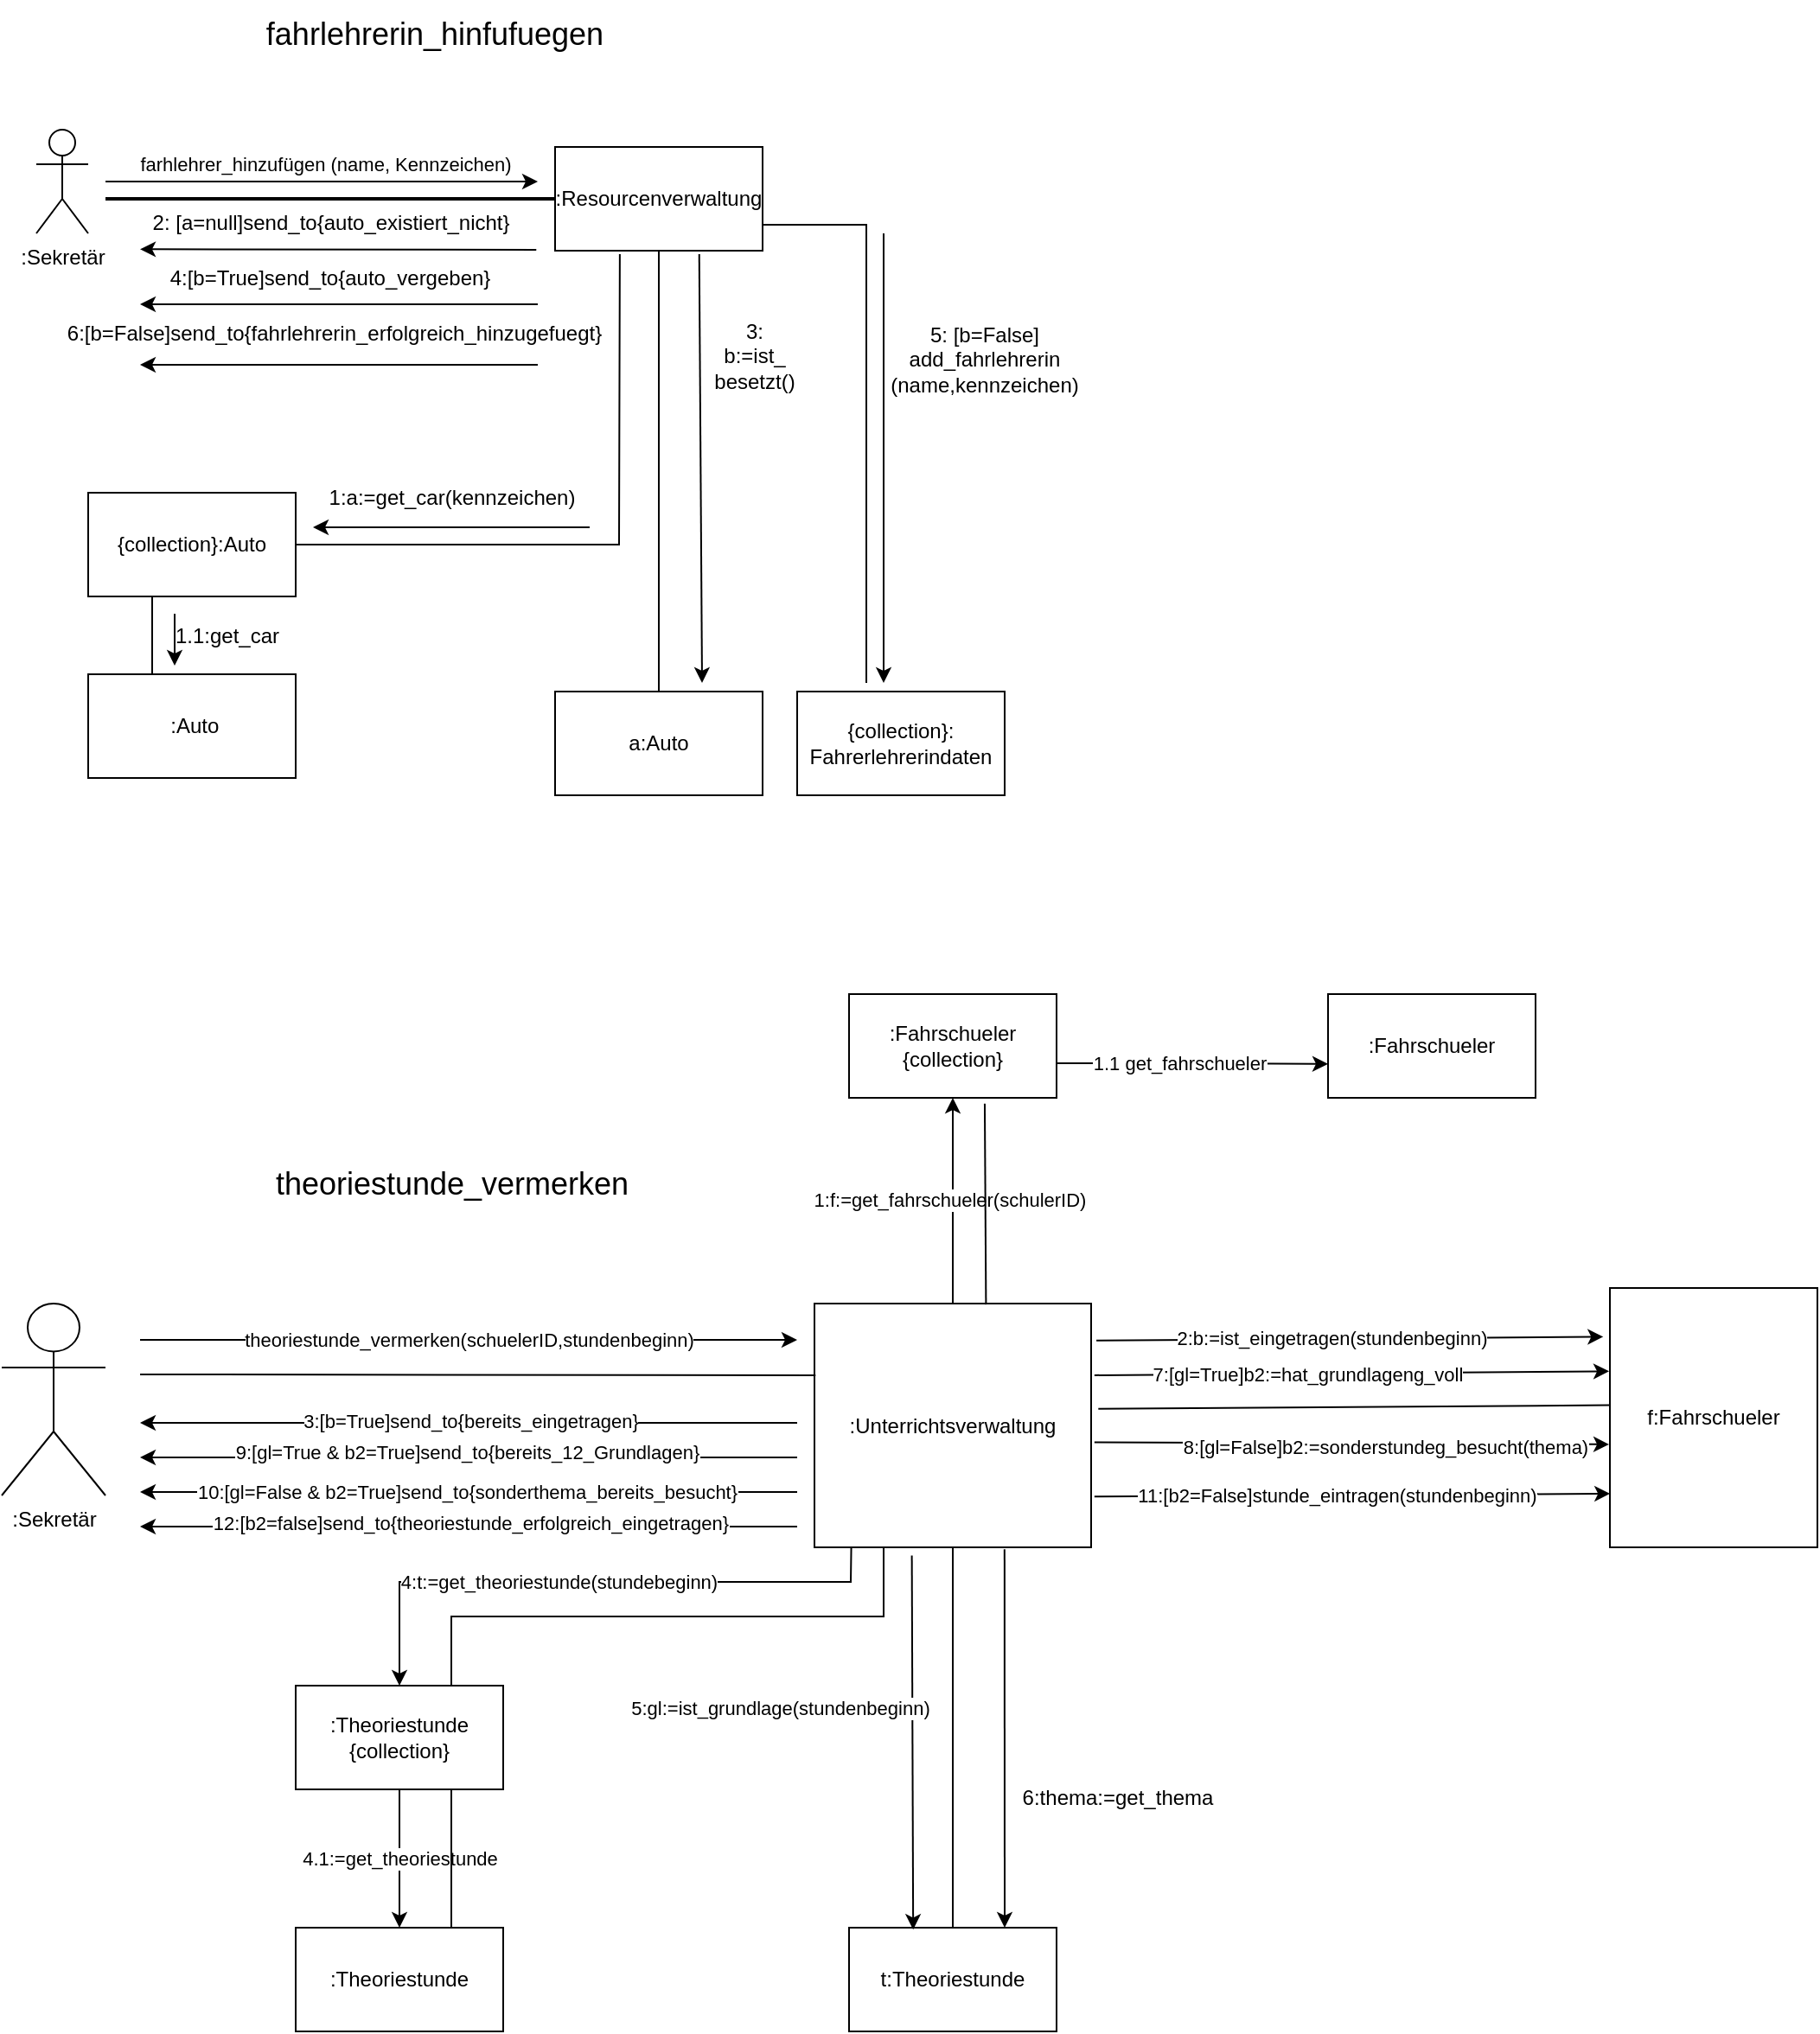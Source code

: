 <mxfile version="22.1.4" type="github">
  <diagram name="Page-1" id="LbJquXeahdp7IvyI3gh7">
    <mxGraphModel dx="1970" dy="850" grid="1" gridSize="10" guides="1" tooltips="1" connect="1" arrows="1" fold="1" page="1" pageScale="1" pageWidth="827" pageHeight="1169" math="0" shadow="0">
      <root>
        <mxCell id="0" />
        <mxCell id="1" parent="0" />
        <mxCell id="NwTE_3BF-HPKNPJaqcbn-1" value=":Sekretär" style="shape=umlActor;verticalLabelPosition=bottom;verticalAlign=top;html=1;outlineConnect=0;" parent="1" vertex="1">
          <mxGeometry x="80" y="200" width="30" height="60" as="geometry" />
        </mxCell>
        <mxCell id="NwTE_3BF-HPKNPJaqcbn-2" value=":Resourcenverwaltung" style="rounded=0;whiteSpace=wrap;html=1;" parent="1" vertex="1">
          <mxGeometry x="380" y="210" width="120" height="60" as="geometry" />
        </mxCell>
        <mxCell id="NwTE_3BF-HPKNPJaqcbn-3" value="" style="endArrow=classic;html=1;rounded=0;" parent="1" edge="1">
          <mxGeometry width="50" height="50" relative="1" as="geometry">
            <mxPoint x="120" y="230" as="sourcePoint" />
            <mxPoint x="370" y="230" as="targetPoint" />
          </mxGeometry>
        </mxCell>
        <mxCell id="NwTE_3BF-HPKNPJaqcbn-4" value="farhlehrer_hinzufügen (name, Kennzeichen)" style="edgeLabel;html=1;align=center;verticalAlign=middle;resizable=0;points=[];" parent="NwTE_3BF-HPKNPJaqcbn-3" vertex="1" connectable="0">
          <mxGeometry x="0.016" y="3" relative="1" as="geometry">
            <mxPoint y="-7" as="offset" />
          </mxGeometry>
        </mxCell>
        <mxCell id="NwTE_3BF-HPKNPJaqcbn-5" value="" style="endArrow=none;html=1;rounded=0;entryX=0;entryY=0.5;entryDx=0;entryDy=0;strokeWidth=2;" parent="1" target="NwTE_3BF-HPKNPJaqcbn-2" edge="1">
          <mxGeometry width="50" height="50" relative="1" as="geometry">
            <mxPoint x="120" y="240" as="sourcePoint" />
            <mxPoint x="440" y="310" as="targetPoint" />
          </mxGeometry>
        </mxCell>
        <mxCell id="NwTE_3BF-HPKNPJaqcbn-6" value="2: [a=null]send_to{auto_existiert_nicht}" style="text;html=1;align=center;verticalAlign=middle;resizable=0;points=[];autosize=1;strokeColor=none;fillColor=none;" parent="1" vertex="1">
          <mxGeometry x="135" y="239.17" width="230" height="30" as="geometry" />
        </mxCell>
        <mxCell id="NwTE_3BF-HPKNPJaqcbn-7" value="" style="endArrow=classic;html=1;rounded=0;exitX=1.018;exitY=1.011;exitDx=0;exitDy=0;exitPerimeter=0;" parent="1" source="NwTE_3BF-HPKNPJaqcbn-6" edge="1">
          <mxGeometry width="50" height="50" relative="1" as="geometry">
            <mxPoint x="370" y="279.17" as="sourcePoint" />
            <mxPoint x="140" y="269.17" as="targetPoint" />
          </mxGeometry>
        </mxCell>
        <mxCell id="NwTE_3BF-HPKNPJaqcbn-8" value="4:[b=True]send_to{auto_vergeben}" style="text;html=1;strokeColor=none;fillColor=none;align=center;verticalAlign=middle;whiteSpace=wrap;rounded=0;" parent="1" vertex="1">
          <mxGeometry x="150" y="271" width="200" height="30" as="geometry" />
        </mxCell>
        <mxCell id="NwTE_3BF-HPKNPJaqcbn-10" value="" style="endArrow=classic;html=1;rounded=0;" parent="1" edge="1">
          <mxGeometry width="50" height="50" relative="1" as="geometry">
            <mxPoint x="370" y="301" as="sourcePoint" />
            <mxPoint x="140" y="301" as="targetPoint" />
          </mxGeometry>
        </mxCell>
        <mxCell id="NwTE_3BF-HPKNPJaqcbn-16" value="3:&lt;br&gt;b:=ist_&lt;br&gt;besetzt()" style="text;html=1;align=center;verticalAlign=middle;resizable=0;points=[];autosize=1;strokeColor=none;fillColor=none;" parent="1" vertex="1">
          <mxGeometry x="460" y="301" width="70" height="60" as="geometry" />
        </mxCell>
        <mxCell id="NwTE_3BF-HPKNPJaqcbn-17" value="{collection}:Auto" style="whiteSpace=wrap;html=1;" parent="1" vertex="1">
          <mxGeometry x="110" y="410" width="120" height="60" as="geometry" />
        </mxCell>
        <mxCell id="NwTE_3BF-HPKNPJaqcbn-18" value="" style="endArrow=none;html=1;rounded=0;entryX=0.312;entryY=1.033;entryDx=0;entryDy=0;entryPerimeter=0;exitX=1;exitY=0.5;exitDx=0;exitDy=0;" parent="1" source="NwTE_3BF-HPKNPJaqcbn-17" target="NwTE_3BF-HPKNPJaqcbn-2" edge="1">
          <mxGeometry width="50" height="50" relative="1" as="geometry">
            <mxPoint x="417" y="440" as="sourcePoint" />
            <mxPoint x="440" y="260" as="targetPoint" />
            <Array as="points">
              <mxPoint x="417" y="440" />
            </Array>
          </mxGeometry>
        </mxCell>
        <mxCell id="NwTE_3BF-HPKNPJaqcbn-19" value="" style="endArrow=classic;html=1;rounded=0;" parent="1" edge="1">
          <mxGeometry width="50" height="50" relative="1" as="geometry">
            <mxPoint x="400" y="430" as="sourcePoint" />
            <mxPoint x="240" y="430" as="targetPoint" />
          </mxGeometry>
        </mxCell>
        <mxCell id="NwTE_3BF-HPKNPJaqcbn-20" value="1:a:=get_car(kennzeichen)" style="text;html=1;align=center;verticalAlign=middle;resizable=0;points=[];autosize=1;strokeColor=none;fillColor=none;" parent="1" vertex="1">
          <mxGeometry x="235" y="398" width="170" height="30" as="geometry" />
        </mxCell>
        <mxCell id="NwTE_3BF-HPKNPJaqcbn-22" value="&amp;nbsp;:Auto" style="whiteSpace=wrap;html=1;" parent="1" vertex="1">
          <mxGeometry x="110" y="515" width="120" height="60" as="geometry" />
        </mxCell>
        <mxCell id="NwTE_3BF-HPKNPJaqcbn-23" value="" style="endArrow=none;html=1;rounded=0;entryX=0.5;entryY=0;entryDx=0;entryDy=0;exitX=0.5;exitY=1;exitDx=0;exitDy=0;" parent="1" edge="1">
          <mxGeometry width="50" height="50" relative="1" as="geometry">
            <mxPoint x="147" y="470" as="sourcePoint" />
            <mxPoint x="147" y="515" as="targetPoint" />
          </mxGeometry>
        </mxCell>
        <mxCell id="NwTE_3BF-HPKNPJaqcbn-24" value="" style="endArrow=classic;html=1;rounded=0;" parent="1" edge="1">
          <mxGeometry width="50" height="50" relative="1" as="geometry">
            <mxPoint x="160" y="480" as="sourcePoint" />
            <mxPoint x="160" y="510" as="targetPoint" />
          </mxGeometry>
        </mxCell>
        <mxCell id="NwTE_3BF-HPKNPJaqcbn-25" value="1.1:get_car" style="text;html=1;align=center;verticalAlign=middle;resizable=0;points=[];autosize=1;strokeColor=none;fillColor=none;" parent="1" vertex="1">
          <mxGeometry x="150" y="478" width="80" height="30" as="geometry" />
        </mxCell>
        <mxCell id="NwTE_3BF-HPKNPJaqcbn-26" value="a:Auto" style="whiteSpace=wrap;html=1;" parent="1" vertex="1">
          <mxGeometry x="380" y="525" width="120" height="60" as="geometry" />
        </mxCell>
        <mxCell id="NwTE_3BF-HPKNPJaqcbn-27" value="" style="endArrow=none;html=1;rounded=0;entryX=0.5;entryY=1;entryDx=0;entryDy=0;exitX=0.5;exitY=0;exitDx=0;exitDy=0;" parent="1" source="NwTE_3BF-HPKNPJaqcbn-26" target="NwTE_3BF-HPKNPJaqcbn-2" edge="1">
          <mxGeometry width="50" height="50" relative="1" as="geometry">
            <mxPoint x="360" y="430" as="sourcePoint" />
            <mxPoint x="410" y="380" as="targetPoint" />
          </mxGeometry>
        </mxCell>
        <mxCell id="NwTE_3BF-HPKNPJaqcbn-29" value="" style="endArrow=classic;html=1;rounded=0;exitX=0.653;exitY=1.033;exitDx=0;exitDy=0;exitPerimeter=0;" parent="1" edge="1">
          <mxGeometry width="50" height="50" relative="1" as="geometry">
            <mxPoint x="463.36" y="271.98" as="sourcePoint" />
            <mxPoint x="465" y="520" as="targetPoint" />
          </mxGeometry>
        </mxCell>
        <mxCell id="NwTE_3BF-HPKNPJaqcbn-30" value="{collection}:&lt;br&gt;Fahrerlehrerindaten" style="whiteSpace=wrap;html=1;" parent="1" vertex="1">
          <mxGeometry x="520" y="525" width="120" height="60" as="geometry" />
        </mxCell>
        <mxCell id="NwTE_3BF-HPKNPJaqcbn-31" value="" style="endArrow=none;html=1;rounded=0;entryX=1;entryY=0.75;entryDx=0;entryDy=0;" parent="1" target="NwTE_3BF-HPKNPJaqcbn-2" edge="1">
          <mxGeometry width="50" height="50" relative="1" as="geometry">
            <mxPoint x="560" y="520" as="sourcePoint" />
            <mxPoint x="550" y="450" as="targetPoint" />
            <Array as="points">
              <mxPoint x="560" y="255" />
            </Array>
          </mxGeometry>
        </mxCell>
        <mxCell id="NwTE_3BF-HPKNPJaqcbn-32" value="" style="endArrow=classic;html=1;rounded=0;" parent="1" edge="1">
          <mxGeometry width="50" height="50" relative="1" as="geometry">
            <mxPoint x="570" y="260" as="sourcePoint" />
            <mxPoint x="570" y="520" as="targetPoint" />
          </mxGeometry>
        </mxCell>
        <mxCell id="NwTE_3BF-HPKNPJaqcbn-33" value="5: [b=False]&lt;br&gt;add_fahrlehrerin&lt;br&gt;(name,kennzeichen)" style="text;html=1;align=center;verticalAlign=middle;resizable=0;points=[];autosize=1;strokeColor=none;fillColor=none;" parent="1" vertex="1">
          <mxGeometry x="563" y="303" width="130" height="60" as="geometry" />
        </mxCell>
        <mxCell id="NwTE_3BF-HPKNPJaqcbn-34" value="6:[b=False]send_to{fahrlehrerin_erfolgreich_hinzugefuegt}" style="text;html=1;align=center;verticalAlign=middle;resizable=0;points=[];autosize=1;strokeColor=none;fillColor=none;" parent="1" vertex="1">
          <mxGeometry x="87" y="303" width="330" height="30" as="geometry" />
        </mxCell>
        <mxCell id="NwTE_3BF-HPKNPJaqcbn-35" value="" style="endArrow=classic;html=1;rounded=0;" parent="1" edge="1">
          <mxGeometry width="50" height="50" relative="1" as="geometry">
            <mxPoint x="370" y="336" as="sourcePoint" />
            <mxPoint x="140" y="336" as="targetPoint" />
          </mxGeometry>
        </mxCell>
        <mxCell id="8Wq8IT67EElzMvXyzUba-1" value="&lt;font style=&quot;font-size: 18px;&quot;&gt;fahrlehrerin_hinfufuegen&lt;/font&gt;" style="text;html=1;align=center;verticalAlign=middle;resizable=0;points=[];autosize=1;strokeColor=none;fillColor=none;" parent="1" vertex="1">
          <mxGeometry x="200" y="125" width="220" height="40" as="geometry" />
        </mxCell>
        <mxCell id="8Wq8IT67EElzMvXyzUba-6" value=":Sekretär" style="shape=umlActor;verticalLabelPosition=bottom;verticalAlign=top;html=1;outlineConnect=0;" parent="1" vertex="1">
          <mxGeometry x="60" y="879" width="60" height="111" as="geometry" />
        </mxCell>
        <mxCell id="8Wq8IT67EElzMvXyzUba-16" value="&lt;font style=&quot;font-size: 18px;&quot;&gt;theoriestunde_vermerken&lt;/font&gt;" style="text;html=1;align=center;verticalAlign=middle;resizable=0;points=[];autosize=1;strokeColor=none;fillColor=none;" parent="1" vertex="1">
          <mxGeometry x="205" y="790" width="230" height="40" as="geometry" />
        </mxCell>
        <mxCell id="8Wq8IT67EElzMvXyzUba-23" value=":Unterrichtsverwaltung" style="whiteSpace=wrap;html=1;" parent="1" vertex="1">
          <mxGeometry x="530" y="879" width="160" height="141" as="geometry" />
        </mxCell>
        <mxCell id="8Wq8IT67EElzMvXyzUba-26" value="" style="endArrow=classic;html=1;rounded=0;" parent="1" edge="1">
          <mxGeometry width="50" height="50" relative="1" as="geometry">
            <mxPoint x="140" y="900" as="sourcePoint" />
            <mxPoint x="520" y="900" as="targetPoint" />
          </mxGeometry>
        </mxCell>
        <mxCell id="8Wq8IT67EElzMvXyzUba-27" value="theoriestunde_vermerken(schuelerID,stundenbeginn)" style="edgeLabel;html=1;align=center;verticalAlign=middle;resizable=0;points=[];" parent="8Wq8IT67EElzMvXyzUba-26" vertex="1" connectable="0">
          <mxGeometry x="0.014" y="-1" relative="1" as="geometry">
            <mxPoint x="-3" y="-1" as="offset" />
          </mxGeometry>
        </mxCell>
        <mxCell id="8Wq8IT67EElzMvXyzUba-28" value="" style="endArrow=classic;html=1;rounded=0;" parent="1" edge="1">
          <mxGeometry width="50" height="50" relative="1" as="geometry">
            <mxPoint x="520" y="948" as="sourcePoint" />
            <mxPoint x="140" y="948" as="targetPoint" />
          </mxGeometry>
        </mxCell>
        <mxCell id="8Wq8IT67EElzMvXyzUba-36" value="3:[b=True]send_to{bereits_eingetragen}" style="edgeLabel;html=1;align=center;verticalAlign=middle;resizable=0;points=[];" parent="8Wq8IT67EElzMvXyzUba-28" vertex="1" connectable="0">
          <mxGeometry x="-0.005" y="-1" relative="1" as="geometry">
            <mxPoint as="offset" />
          </mxGeometry>
        </mxCell>
        <mxCell id="8Wq8IT67EElzMvXyzUba-29" value="" style="endArrow=classic;html=1;rounded=0;" parent="1" edge="1">
          <mxGeometry width="50" height="50" relative="1" as="geometry">
            <mxPoint x="520" y="968" as="sourcePoint" />
            <mxPoint x="140" y="968" as="targetPoint" />
          </mxGeometry>
        </mxCell>
        <mxCell id="8Wq8IT67EElzMvXyzUba-37" value="9:[gl=True &amp;amp; b2=True]send_to{bereits_12_Grundlagen}" style="edgeLabel;html=1;align=center;verticalAlign=middle;resizable=0;points=[];" parent="8Wq8IT67EElzMvXyzUba-29" vertex="1" connectable="0">
          <mxGeometry x="0.009" y="-3" relative="1" as="geometry">
            <mxPoint as="offset" />
          </mxGeometry>
        </mxCell>
        <mxCell id="8Wq8IT67EElzMvXyzUba-30" value="" style="endArrow=classic;html=1;rounded=0;" parent="1" edge="1">
          <mxGeometry width="50" height="50" relative="1" as="geometry">
            <mxPoint x="520" y="988" as="sourcePoint" />
            <mxPoint x="140" y="988" as="targetPoint" />
          </mxGeometry>
        </mxCell>
        <mxCell id="8Wq8IT67EElzMvXyzUba-38" value="10:[gl=False &amp;amp; b2=True]send_to{sonderthema_bereits_besucht}" style="edgeLabel;html=1;align=center;verticalAlign=middle;resizable=0;points=[];" parent="8Wq8IT67EElzMvXyzUba-30" vertex="1" connectable="0">
          <mxGeometry x="0.009" relative="1" as="geometry">
            <mxPoint as="offset" />
          </mxGeometry>
        </mxCell>
        <mxCell id="8Wq8IT67EElzMvXyzUba-32" value="" style="endArrow=classic;html=1;rounded=0;" parent="1" edge="1">
          <mxGeometry width="50" height="50" relative="1" as="geometry">
            <mxPoint x="520" y="1008" as="sourcePoint" />
            <mxPoint x="140" y="1008" as="targetPoint" />
          </mxGeometry>
        </mxCell>
        <mxCell id="8Wq8IT67EElzMvXyzUba-39" value="12:[b2=false]send_to{theoriestunde_erfolgreich_eingetragen}" style="edgeLabel;html=1;align=center;verticalAlign=middle;resizable=0;points=[];" parent="8Wq8IT67EElzMvXyzUba-32" vertex="1" connectable="0">
          <mxGeometry x="-0.002" y="-2" relative="1" as="geometry">
            <mxPoint as="offset" />
          </mxGeometry>
        </mxCell>
        <mxCell id="8Wq8IT67EElzMvXyzUba-41" value=":Fahrschueler&lt;br&gt;{collection}" style="whiteSpace=wrap;html=1;" parent="1" vertex="1">
          <mxGeometry x="550" y="700" width="120" height="60" as="geometry" />
        </mxCell>
        <mxCell id="8Wq8IT67EElzMvXyzUba-42" value=":Fahrschueler" style="whiteSpace=wrap;html=1;" parent="1" vertex="1">
          <mxGeometry x="827" y="700" width="120" height="60" as="geometry" />
        </mxCell>
        <mxCell id="8Wq8IT67EElzMvXyzUba-47" value=":Theoriestunde&lt;br&gt;{collection}" style="whiteSpace=wrap;html=1;" parent="1" vertex="1">
          <mxGeometry x="230" y="1100" width="120" height="60" as="geometry" />
        </mxCell>
        <mxCell id="et58-WGhzLU7ePrpuMG2-1" value="" style="endArrow=classic;html=1;rounded=0;entryX=0;entryY=0.673;entryDx=0;entryDy=0;entryPerimeter=0;" parent="1" target="8Wq8IT67EElzMvXyzUba-42" edge="1">
          <mxGeometry width="50" height="50" relative="1" as="geometry">
            <mxPoint x="670" y="740" as="sourcePoint" />
            <mxPoint x="1306.57" y="995" as="targetPoint" />
            <Array as="points">
              <mxPoint x="750" y="740" />
            </Array>
          </mxGeometry>
        </mxCell>
        <mxCell id="et58-WGhzLU7ePrpuMG2-2" value="1.1 get_fahrschueler" style="edgeLabel;html=1;align=center;verticalAlign=middle;resizable=0;points=[];" parent="et58-WGhzLU7ePrpuMG2-1" vertex="1" connectable="0">
          <mxGeometry x="0.036" relative="1" as="geometry">
            <mxPoint x="-11" as="offset" />
          </mxGeometry>
        </mxCell>
        <mxCell id="et58-WGhzLU7ePrpuMG2-3" value="f:Fahrschueler" style="whiteSpace=wrap;html=1;" parent="1" vertex="1">
          <mxGeometry x="990" y="870" width="120" height="150" as="geometry" />
        </mxCell>
        <mxCell id="et58-WGhzLU7ePrpuMG2-7" value=":Theoriestunde" style="whiteSpace=wrap;html=1;" parent="1" vertex="1">
          <mxGeometry x="230" y="1240" width="120" height="60" as="geometry" />
        </mxCell>
        <mxCell id="et58-WGhzLU7ePrpuMG2-8" value="4:t:=get_theoriestunde(stundebeginn)" style="edgeStyle=none;orthogonalLoop=1;jettySize=auto;html=1;rounded=0;exitX=0.133;exitY=0.999;exitDx=0;exitDy=0;entryX=0.5;entryY=0;entryDx=0;entryDy=0;exitPerimeter=0;" parent="1" source="8Wq8IT67EElzMvXyzUba-23" target="8Wq8IT67EElzMvXyzUba-47" edge="1">
          <mxGeometry x="0.111" width="100" relative="1" as="geometry">
            <mxPoint x="510" y="1030" as="sourcePoint" />
            <mxPoint x="610" y="1030" as="targetPoint" />
            <Array as="points">
              <mxPoint x="551" y="1040" />
              <mxPoint x="290" y="1040" />
            </Array>
            <mxPoint as="offset" />
          </mxGeometry>
        </mxCell>
        <mxCell id="et58-WGhzLU7ePrpuMG2-9" value="" style="edgeStyle=none;orthogonalLoop=1;jettySize=auto;html=1;rounded=0;exitX=0.5;exitY=1;exitDx=0;exitDy=0;entryX=0.5;entryY=0;entryDx=0;entryDy=0;" parent="1" source="8Wq8IT67EElzMvXyzUba-47" target="et58-WGhzLU7ePrpuMG2-7" edge="1">
          <mxGeometry width="100" relative="1" as="geometry">
            <mxPoint x="580" y="1170" as="sourcePoint" />
            <mxPoint x="680" y="1170" as="targetPoint" />
            <Array as="points" />
          </mxGeometry>
        </mxCell>
        <mxCell id="et58-WGhzLU7ePrpuMG2-10" value="4.1:=get_theoriestunde" style="edgeLabel;html=1;align=center;verticalAlign=middle;resizable=0;points=[];" parent="et58-WGhzLU7ePrpuMG2-9" vertex="1" connectable="0">
          <mxGeometry x="-0.008" relative="1" as="geometry">
            <mxPoint as="offset" />
          </mxGeometry>
        </mxCell>
        <mxCell id="et58-WGhzLU7ePrpuMG2-11" value="t:Theoriestunde" style="whiteSpace=wrap;html=1;" parent="1" vertex="1">
          <mxGeometry x="550" y="1240" width="120" height="60" as="geometry" />
        </mxCell>
        <mxCell id="et58-WGhzLU7ePrpuMG2-12" value="" style="edgeStyle=none;orthogonalLoop=1;jettySize=auto;html=1;rounded=0;exitX=0.687;exitY=1.008;exitDx=0;exitDy=0;exitPerimeter=0;entryX=0.75;entryY=0;entryDx=0;entryDy=0;" parent="1" edge="1" target="et58-WGhzLU7ePrpuMG2-11" source="8Wq8IT67EElzMvXyzUba-23">
          <mxGeometry width="100" relative="1" as="geometry">
            <mxPoint x="690" y="970" as="sourcePoint" />
            <mxPoint x="640" y="1170" as="targetPoint" />
            <Array as="points" />
          </mxGeometry>
        </mxCell>
        <mxCell id="et58-WGhzLU7ePrpuMG2-17" value="" style="endArrow=classic;html=1;rounded=0;exitX=1.012;exitY=0.569;exitDx=0;exitDy=0;exitPerimeter=0;entryX=-0.004;entryY=0.603;entryDx=0;entryDy=0;entryPerimeter=0;" parent="1" edge="1" target="et58-WGhzLU7ePrpuMG2-3" source="8Wq8IT67EElzMvXyzUba-23">
          <mxGeometry width="50" height="50" relative="1" as="geometry">
            <mxPoint x="890" y="895" as="sourcePoint" />
            <mxPoint x="1060" y="825" as="targetPoint" />
          </mxGeometry>
        </mxCell>
        <mxCell id="PO9adkSBzVFQIBwjsCBO-4" value="8:[gl=False]b2:=sonderstundeg_besucht(thema)" style="edgeLabel;html=1;align=center;verticalAlign=middle;resizable=0;points=[];" vertex="1" connectable="0" parent="et58-WGhzLU7ePrpuMG2-17">
          <mxGeometry x="0.127" y="-2" relative="1" as="geometry">
            <mxPoint as="offset" />
          </mxGeometry>
        </mxCell>
        <mxCell id="et58-WGhzLU7ePrpuMG2-20" value="6:thema:=get_thema" style="text;html=1;align=center;verticalAlign=middle;resizable=0;points=[];autosize=1;strokeColor=none;fillColor=none;" parent="1" vertex="1">
          <mxGeometry x="640" y="1150" width="130" height="30" as="geometry" />
        </mxCell>
        <mxCell id="PO9adkSBzVFQIBwjsCBO-1" value="" style="endArrow=none;html=1;rounded=0;exitX=0.004;exitY=0.294;exitDx=0;exitDy=0;exitPerimeter=0;" edge="1" parent="1" source="8Wq8IT67EElzMvXyzUba-23">
          <mxGeometry width="50" height="50" relative="1" as="geometry">
            <mxPoint x="730" y="910" as="sourcePoint" />
            <mxPoint x="140" y="920" as="targetPoint" />
          </mxGeometry>
        </mxCell>
        <mxCell id="PO9adkSBzVFQIBwjsCBO-2" value="" style="endArrow=none;html=1;rounded=0;entryX=0.004;entryY=0.452;entryDx=0;entryDy=0;entryPerimeter=0;exitX=1.026;exitY=0.432;exitDx=0;exitDy=0;exitPerimeter=0;" edge="1" parent="1" source="8Wq8IT67EElzMvXyzUba-23" target="et58-WGhzLU7ePrpuMG2-3">
          <mxGeometry width="50" height="50" relative="1" as="geometry">
            <mxPoint x="730" y="990" as="sourcePoint" />
            <mxPoint x="780" y="940" as="targetPoint" />
          </mxGeometry>
        </mxCell>
        <mxCell id="PO9adkSBzVFQIBwjsCBO-5" value="" style="edgeStyle=none;orthogonalLoop=1;jettySize=auto;html=1;rounded=0;exitX=1.012;exitY=0.294;exitDx=0;exitDy=0;exitPerimeter=0;entryX=-0.004;entryY=0.321;entryDx=0;entryDy=0;entryPerimeter=0;" edge="1" parent="1" source="8Wq8IT67EElzMvXyzUba-23" target="et58-WGhzLU7ePrpuMG2-3">
          <mxGeometry width="100" relative="1" as="geometry">
            <mxPoint x="750" y="870" as="sourcePoint" />
            <mxPoint x="850" y="870" as="targetPoint" />
            <Array as="points" />
          </mxGeometry>
        </mxCell>
        <mxCell id="PO9adkSBzVFQIBwjsCBO-6" value="7:[gl=True]b2:=hat_grundlageng_voll" style="edgeLabel;html=1;align=center;verticalAlign=middle;resizable=0;points=[];" vertex="1" connectable="0" parent="PO9adkSBzVFQIBwjsCBO-5">
          <mxGeometry x="-0.176" relative="1" as="geometry">
            <mxPoint as="offset" />
          </mxGeometry>
        </mxCell>
        <mxCell id="PO9adkSBzVFQIBwjsCBO-7" value="" style="edgeStyle=none;orthogonalLoop=1;jettySize=auto;html=1;rounded=0;exitX=1.019;exitY=0.152;exitDx=0;exitDy=0;exitPerimeter=0;entryX=-0.032;entryY=0.188;entryDx=0;entryDy=0;entryPerimeter=0;" edge="1" parent="1" source="8Wq8IT67EElzMvXyzUba-23" target="et58-WGhzLU7ePrpuMG2-3">
          <mxGeometry width="100" relative="1" as="geometry">
            <mxPoint x="690" y="880" as="sourcePoint" />
            <mxPoint x="790" y="880" as="targetPoint" />
            <Array as="points" />
          </mxGeometry>
        </mxCell>
        <mxCell id="PO9adkSBzVFQIBwjsCBO-8" value="2:b:=ist_eingetragen(stundenbeginn)" style="edgeLabel;html=1;align=center;verticalAlign=middle;resizable=0;points=[];" vertex="1" connectable="0" parent="PO9adkSBzVFQIBwjsCBO-7">
          <mxGeometry x="-0.072" y="1" relative="1" as="geometry">
            <mxPoint as="offset" />
          </mxGeometry>
        </mxCell>
        <mxCell id="PO9adkSBzVFQIBwjsCBO-9" value="" style="edgeStyle=none;orthogonalLoop=1;jettySize=auto;html=1;rounded=0;exitX=1.012;exitY=0.792;exitDx=0;exitDy=0;exitPerimeter=0;entryX=0.001;entryY=0.793;entryDx=0;entryDy=0;entryPerimeter=0;" edge="1" parent="1" source="8Wq8IT67EElzMvXyzUba-23" target="et58-WGhzLU7ePrpuMG2-3">
          <mxGeometry width="100" relative="1" as="geometry">
            <mxPoint x="700" y="990" as="sourcePoint" />
            <mxPoint x="800" y="990" as="targetPoint" />
            <Array as="points" />
          </mxGeometry>
        </mxCell>
        <mxCell id="PO9adkSBzVFQIBwjsCBO-10" value="11:[b2=False]stunde_eintragen(stundenbeginn)" style="edgeLabel;html=1;align=center;verticalAlign=middle;resizable=0;points=[];" vertex="1" connectable="0" parent="PO9adkSBzVFQIBwjsCBO-9">
          <mxGeometry x="-0.061" relative="1" as="geometry">
            <mxPoint as="offset" />
          </mxGeometry>
        </mxCell>
        <mxCell id="PO9adkSBzVFQIBwjsCBO-11" value="" style="edgeStyle=none;orthogonalLoop=1;jettySize=auto;html=1;rounded=0;exitX=0.5;exitY=0;exitDx=0;exitDy=0;entryX=0.5;entryY=1;entryDx=0;entryDy=0;" edge="1" parent="1" source="8Wq8IT67EElzMvXyzUba-23" target="8Wq8IT67EElzMvXyzUba-41">
          <mxGeometry width="100" relative="1" as="geometry">
            <mxPoint x="610" y="820" as="sourcePoint" />
            <mxPoint x="710" y="820" as="targetPoint" />
            <Array as="points" />
          </mxGeometry>
        </mxCell>
        <mxCell id="PO9adkSBzVFQIBwjsCBO-13" value="1:f:=get_fahrschueler(schulerID)" style="edgeLabel;html=1;align=center;verticalAlign=middle;resizable=0;points=[];" vertex="1" connectable="0" parent="PO9adkSBzVFQIBwjsCBO-11">
          <mxGeometry x="0.01" y="2" relative="1" as="geometry">
            <mxPoint as="offset" />
          </mxGeometry>
        </mxCell>
        <mxCell id="PO9adkSBzVFQIBwjsCBO-12" value="" style="endArrow=none;html=1;rounded=0;entryX=0.654;entryY=1.056;entryDx=0;entryDy=0;entryPerimeter=0;exitX=0.62;exitY=0.004;exitDx=0;exitDy=0;exitPerimeter=0;" edge="1" parent="1" source="8Wq8IT67EElzMvXyzUba-23" target="8Wq8IT67EElzMvXyzUba-41">
          <mxGeometry width="50" height="50" relative="1" as="geometry">
            <mxPoint x="920" y="950" as="sourcePoint" />
            <mxPoint x="970" y="900" as="targetPoint" />
          </mxGeometry>
        </mxCell>
        <mxCell id="PO9adkSBzVFQIBwjsCBO-14" value="" style="endArrow=none;html=1;rounded=0;entryX=0.5;entryY=1;entryDx=0;entryDy=0;" edge="1" parent="1" source="et58-WGhzLU7ePrpuMG2-11" target="8Wq8IT67EElzMvXyzUba-23">
          <mxGeometry width="50" height="50" relative="1" as="geometry">
            <mxPoint x="920" y="950" as="sourcePoint" />
            <mxPoint x="970" y="900" as="targetPoint" />
          </mxGeometry>
        </mxCell>
        <mxCell id="PO9adkSBzVFQIBwjsCBO-15" value="" style="edgeStyle=none;orthogonalLoop=1;jettySize=auto;html=1;rounded=0;exitX=0.352;exitY=1.034;exitDx=0;exitDy=0;exitPerimeter=0;entryX=0.309;entryY=0.019;entryDx=0;entryDy=0;entryPerimeter=0;" edge="1" parent="1" source="8Wq8IT67EElzMvXyzUba-23" target="et58-WGhzLU7ePrpuMG2-11">
          <mxGeometry width="100" relative="1" as="geometry">
            <mxPoint x="760" y="1100" as="sourcePoint" />
            <mxPoint x="860" y="1100" as="targetPoint" />
            <Array as="points" />
          </mxGeometry>
        </mxCell>
        <mxCell id="PO9adkSBzVFQIBwjsCBO-16" value="5:gl:=ist_grundlage(stundenbeginn)" style="edgeLabel;html=1;align=center;verticalAlign=middle;resizable=0;points=[];" vertex="1" connectable="0" parent="PO9adkSBzVFQIBwjsCBO-15">
          <mxGeometry x="-0.185" y="1" relative="1" as="geometry">
            <mxPoint x="-78" as="offset" />
          </mxGeometry>
        </mxCell>
        <mxCell id="PO9adkSBzVFQIBwjsCBO-17" value="" style="endArrow=none;html=1;rounded=0;exitX=0.25;exitY=1;exitDx=0;exitDy=0;entryX=0.75;entryY=0;entryDx=0;entryDy=0;" edge="1" parent="1" source="8Wq8IT67EElzMvXyzUba-23" target="8Wq8IT67EElzMvXyzUba-47">
          <mxGeometry width="50" height="50" relative="1" as="geometry">
            <mxPoint x="920" y="950" as="sourcePoint" />
            <mxPoint x="970" y="900" as="targetPoint" />
            <Array as="points">
              <mxPoint x="570" y="1060" />
              <mxPoint x="320" y="1060" />
            </Array>
          </mxGeometry>
        </mxCell>
        <mxCell id="PO9adkSBzVFQIBwjsCBO-18" value="" style="endArrow=none;html=1;rounded=0;exitX=0.75;exitY=1;exitDx=0;exitDy=0;entryX=0.75;entryY=0;entryDx=0;entryDy=0;" edge="1" parent="1" source="8Wq8IT67EElzMvXyzUba-47" target="et58-WGhzLU7ePrpuMG2-7">
          <mxGeometry width="50" height="50" relative="1" as="geometry">
            <mxPoint x="920" y="1070" as="sourcePoint" />
            <mxPoint x="970" y="1020" as="targetPoint" />
          </mxGeometry>
        </mxCell>
      </root>
    </mxGraphModel>
  </diagram>
</mxfile>
